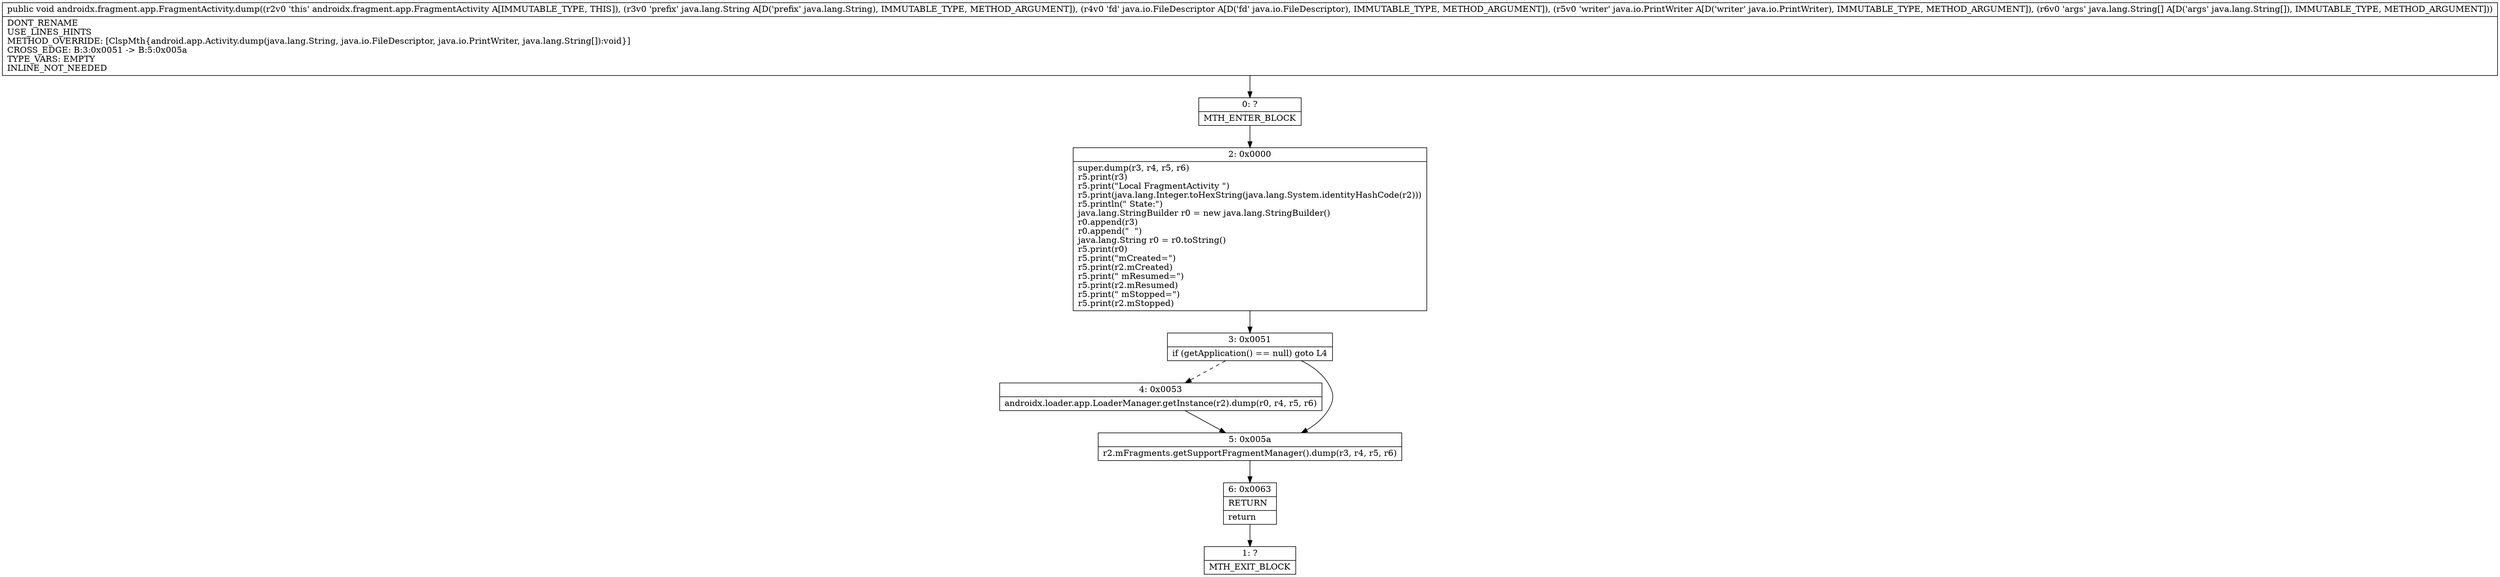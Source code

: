 digraph "CFG forandroidx.fragment.app.FragmentActivity.dump(Ljava\/lang\/String;Ljava\/io\/FileDescriptor;Ljava\/io\/PrintWriter;[Ljava\/lang\/String;)V" {
Node_0 [shape=record,label="{0\:\ ?|MTH_ENTER_BLOCK\l}"];
Node_2 [shape=record,label="{2\:\ 0x0000|super.dump(r3, r4, r5, r6)\lr5.print(r3)\lr5.print(\"Local FragmentActivity \")\lr5.print(java.lang.Integer.toHexString(java.lang.System.identityHashCode(r2)))\lr5.println(\" State:\")\ljava.lang.StringBuilder r0 = new java.lang.StringBuilder()\lr0.append(r3)\lr0.append(\"  \")\ljava.lang.String r0 = r0.toString()\lr5.print(r0)\lr5.print(\"mCreated=\")\lr5.print(r2.mCreated)\lr5.print(\" mResumed=\")\lr5.print(r2.mResumed)\lr5.print(\" mStopped=\")\lr5.print(r2.mStopped)\l}"];
Node_3 [shape=record,label="{3\:\ 0x0051|if (getApplication() == null) goto L4\l}"];
Node_4 [shape=record,label="{4\:\ 0x0053|androidx.loader.app.LoaderManager.getInstance(r2).dump(r0, r4, r5, r6)\l}"];
Node_5 [shape=record,label="{5\:\ 0x005a|r2.mFragments.getSupportFragmentManager().dump(r3, r4, r5, r6)\l}"];
Node_6 [shape=record,label="{6\:\ 0x0063|RETURN\l|return\l}"];
Node_1 [shape=record,label="{1\:\ ?|MTH_EXIT_BLOCK\l}"];
MethodNode[shape=record,label="{public void androidx.fragment.app.FragmentActivity.dump((r2v0 'this' androidx.fragment.app.FragmentActivity A[IMMUTABLE_TYPE, THIS]), (r3v0 'prefix' java.lang.String A[D('prefix' java.lang.String), IMMUTABLE_TYPE, METHOD_ARGUMENT]), (r4v0 'fd' java.io.FileDescriptor A[D('fd' java.io.FileDescriptor), IMMUTABLE_TYPE, METHOD_ARGUMENT]), (r5v0 'writer' java.io.PrintWriter A[D('writer' java.io.PrintWriter), IMMUTABLE_TYPE, METHOD_ARGUMENT]), (r6v0 'args' java.lang.String[] A[D('args' java.lang.String[]), IMMUTABLE_TYPE, METHOD_ARGUMENT]))  | DONT_RENAME\lUSE_LINES_HINTS\lMETHOD_OVERRIDE: [ClspMth\{android.app.Activity.dump(java.lang.String, java.io.FileDescriptor, java.io.PrintWriter, java.lang.String[]):void\}]\lCROSS_EDGE: B:3:0x0051 \-\> B:5:0x005a\lTYPE_VARS: EMPTY\lINLINE_NOT_NEEDED\l}"];
MethodNode -> Node_0;Node_0 -> Node_2;
Node_2 -> Node_3;
Node_3 -> Node_4[style=dashed];
Node_3 -> Node_5;
Node_4 -> Node_5;
Node_5 -> Node_6;
Node_6 -> Node_1;
}

